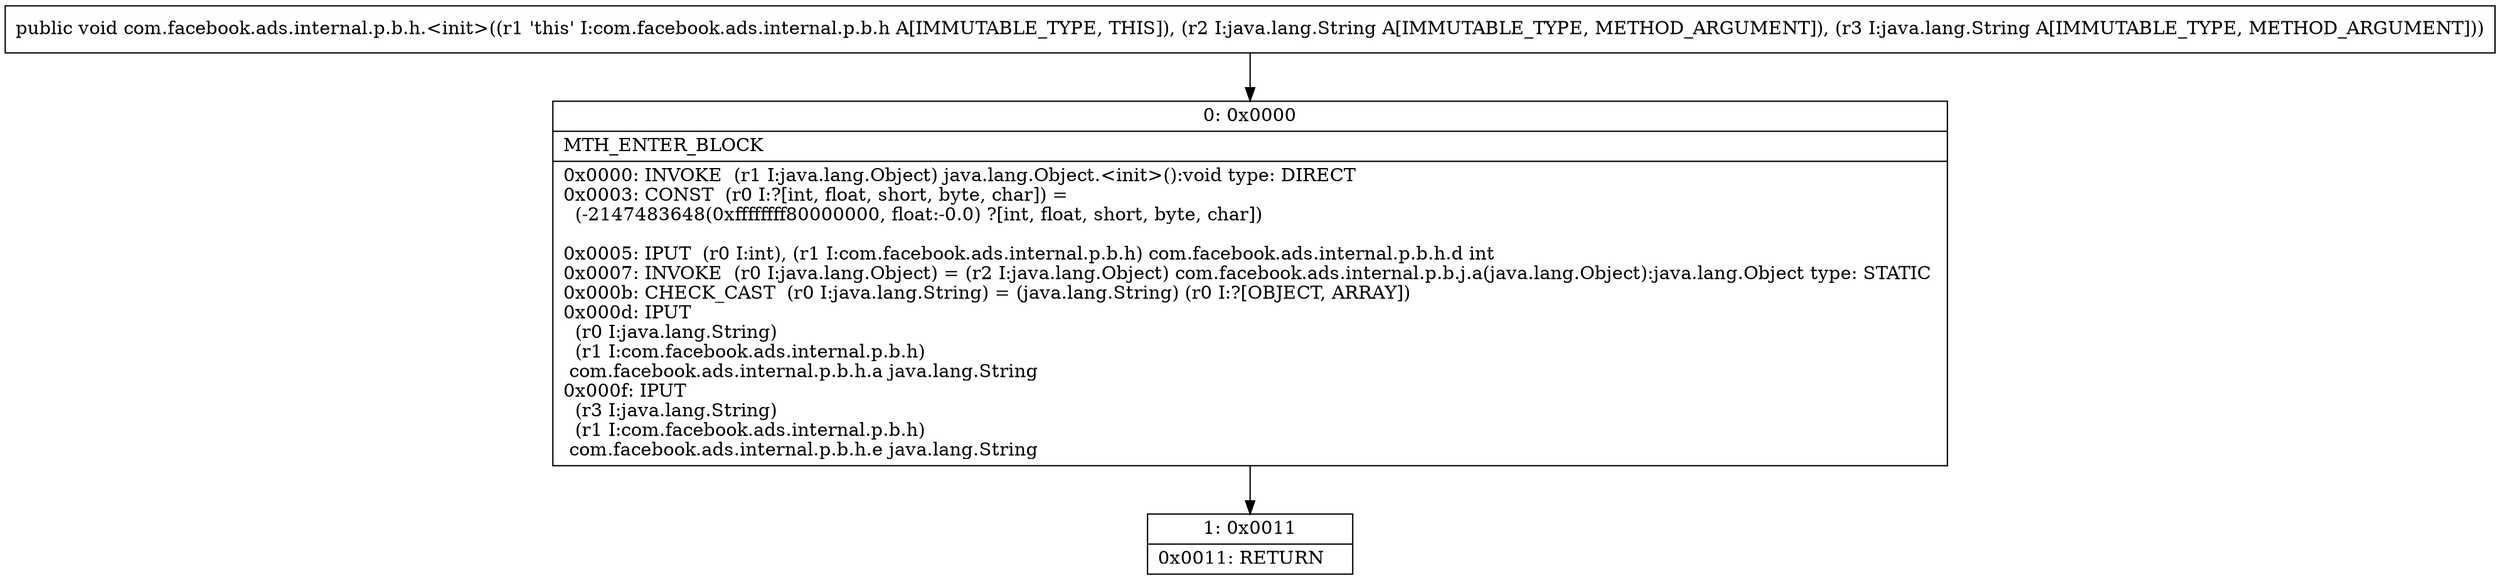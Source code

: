 digraph "CFG forcom.facebook.ads.internal.p.b.h.\<init\>(Ljava\/lang\/String;Ljava\/lang\/String;)V" {
Node_0 [shape=record,label="{0\:\ 0x0000|MTH_ENTER_BLOCK\l|0x0000: INVOKE  (r1 I:java.lang.Object) java.lang.Object.\<init\>():void type: DIRECT \l0x0003: CONST  (r0 I:?[int, float, short, byte, char]) = \l  (\-2147483648(0xffffffff80000000, float:\-0.0) ?[int, float, short, byte, char])\l \l0x0005: IPUT  (r0 I:int), (r1 I:com.facebook.ads.internal.p.b.h) com.facebook.ads.internal.p.b.h.d int \l0x0007: INVOKE  (r0 I:java.lang.Object) = (r2 I:java.lang.Object) com.facebook.ads.internal.p.b.j.a(java.lang.Object):java.lang.Object type: STATIC \l0x000b: CHECK_CAST  (r0 I:java.lang.String) = (java.lang.String) (r0 I:?[OBJECT, ARRAY]) \l0x000d: IPUT  \l  (r0 I:java.lang.String)\l  (r1 I:com.facebook.ads.internal.p.b.h)\l com.facebook.ads.internal.p.b.h.a java.lang.String \l0x000f: IPUT  \l  (r3 I:java.lang.String)\l  (r1 I:com.facebook.ads.internal.p.b.h)\l com.facebook.ads.internal.p.b.h.e java.lang.String \l}"];
Node_1 [shape=record,label="{1\:\ 0x0011|0x0011: RETURN   \l}"];
MethodNode[shape=record,label="{public void com.facebook.ads.internal.p.b.h.\<init\>((r1 'this' I:com.facebook.ads.internal.p.b.h A[IMMUTABLE_TYPE, THIS]), (r2 I:java.lang.String A[IMMUTABLE_TYPE, METHOD_ARGUMENT]), (r3 I:java.lang.String A[IMMUTABLE_TYPE, METHOD_ARGUMENT])) }"];
MethodNode -> Node_0;
Node_0 -> Node_1;
}

